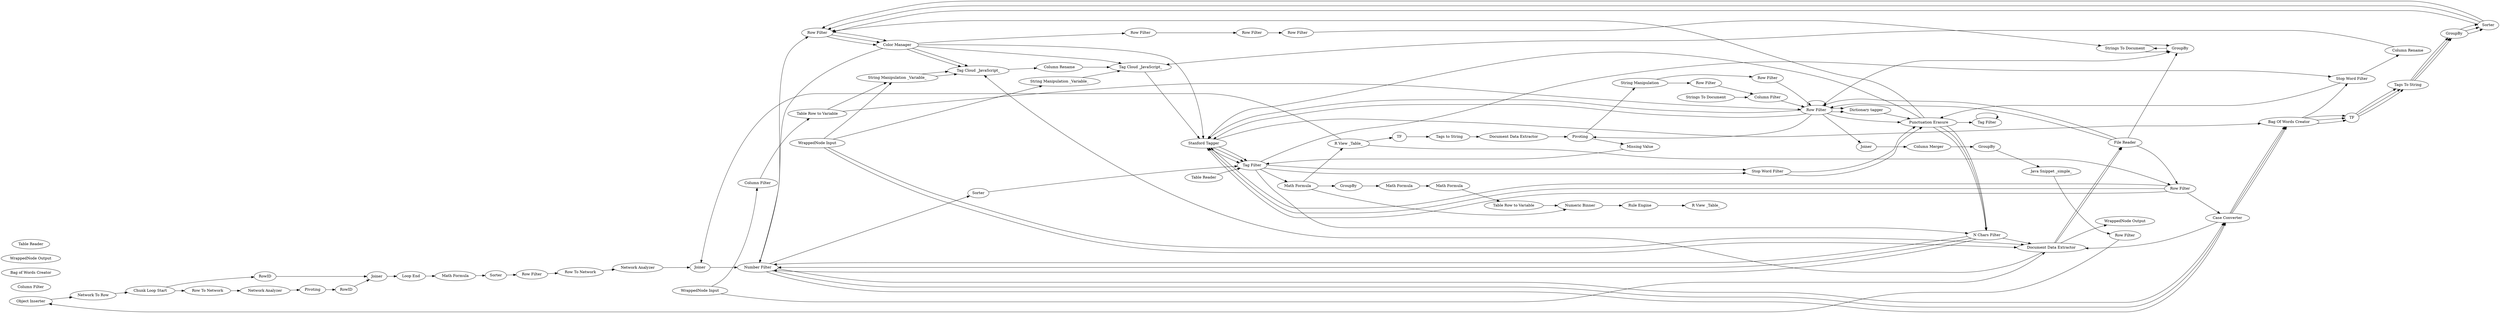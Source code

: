 digraph {
	65 [label="Object Inserter"]
	469 [label="Network To Row"]
	470 [label="Chunk Loop Start"]
	471 [label="Row To Network"]
	472 [label="Network Analyzer"]
	474 [label=Sorter]
	475 [label="Row Filter"]
	477 [label="Row To Network"]
	478 [label=Pivoting]
	482 [label="Math Formula"]
	483 [label=RowID]
	484 [label=RowID]
	485 [label=Joiner]
	486 [label="Loop End"]
	20 [label="Column Merger"]
	62 [label=GroupBy]
	78 [label="Java Snippet _simple_"]
	80 [label="Row Filter"]
	81 [label=Joiner]
	6 [label="Row Filter"]
	7 [label="Row Filter"]
	8 [label="Row Filter"]
	218 [label="String Manipulation"]
	219 [label="Row Filter"]
	33 [label="Row Filter"]
	34 [label="Row Filter"]
	188 [label="String Manipulation"]
	189 [label="String Manipulation"]
	219 [label="Column Filter"]
	220 [label="Column Filter"]
	221 [label="Column Filter"]
	210 [label="Network Analyzer"]
	212 [label=GroupBy]
	217 [label="Strings To Document"]
	218 [label="Strings To Document"]
	219 [label="Column Filter"]
	220 [label="Column Filter"]
	221 [label=Concatenate]
	58 [label=TF]
	60 [label="Tags to String"]
	171 [label="Math Formula"]
	176 [label=GroupBy]
	180 [label="Numeric Binner"]
	184 [label="Math Formula"]
	185 [label="Math Formula"]
	188 [label=Pivoting]
	214 [label="R View _Table_"]
	237 [label="Rule Engine"]
	238 [label="R View _Table_"]
	239 [label="Tag Filter"]
	240 [label="Missing Value"]
	241 [label="Bag of Words Creator"]
	242 [label="Document Data Extractor"]
	243 [label="Table Row to Variable"]
	244 [label="Table Reader"]
	248 [label="Value Lookup"]
	221 [label="Row Filter"]
	254 [label="Document Data Extractor"]
	260 [label="Tag Cloud _JavaScript_"]
	225 [label=TF]
	226 [label="Tags To String"]
	229 [label="Color Manager"]
	234 [label=GroupBy]
	245 [label=Sorter]
	246 [label="Row Filter"]
	248 [label="Tag Filter"]
	250 [label="Punctuation Erasure"]
	251 [label="N Chars Filter"]
	252 [label="Number Filter"]
	253 [label="Case Converter"]
	256 [label="Stanford Tagger"]
	257 [label="Bag Of Words Creator"]
	258 [label="Stop Word Filter"]
	267 [label="String Manipulation"]
	268 [label="WrappedNode Output"]
	270 [label="String Manipulation _Variable_"]
	274 [label="Column Filter"]
	275 [label="WrappedNode Input"]
	276 [label="Table Row to Variable"]
	249 [label="Dictionary tagger"]
	250 [label="Dictionary tagger"]
	199 [label=Sorter]
	248 [label="Color Manager"]
	251 [label="JavaScript Scatter Plot"]
	252 [label="WrappedNode Input"]
	254 [label="Row Filter"]
	255 [label="WrappedNode Output"]
	253 [label=Sorter]
	254 [label="Row Filter"]
	256 [label=Sorter]
	257 [label="Row Filter"]
	259 [label="Constant Value Column"]
	260 [label="Constant Value Column"]
	261 [label="Column Rename"]
	262 [label="Column Rename"]
	263 [label="WrappedNode Input"]
	264 [label="WrappedNode Output"]
	265 [label="Table Row to Variable"]
	266 [label=Joiner]
	221 [label="Row Filter"]
	254 [label="Document Data Extractor"]
	260 [label="Tag Cloud _JavaScript_"]
	263 [label="Row Filter"]
	225 [label=TF]
	226 [label="Tags To String"]
	229 [label="Color Manager"]
	234 [label=GroupBy]
	245 [label=Sorter]
	246 [label="Row Filter"]
	248 [label="Tag Filter"]
	250 [label="Punctuation Erasure"]
	251 [label="N Chars Filter"]
	252 [label="Number Filter"]
	253 [label="Case Converter"]
	256 [label="Stanford Tagger"]
	257 [label="Bag Of Words Creator"]
	259 [label="Stop Word Filter"]
	225 [label=TF]
	226 [label="Tags To String"]
	229 [label="Color Manager"]
	234 [label=GroupBy]
	245 [label=Sorter]
	246 [label="Row Filter"]
	248 [label="Tag Filter"]
	250 [label="Punctuation Erasure"]
	251 [label="N Chars Filter"]
	252 [label="Number Filter"]
	253 [label="Case Converter"]
	256 [label="Stanford Tagger"]
	257 [label="Bag Of Words Creator"]
	258 [label="Stop Word Filter"]
	266 [label="Tag Cloud _JavaScript_"]
	267 [label="String Manipulation"]
	268 [label="WrappedNode Output"]
	269 [label="String Manipulation _Variable_"]
	270 [label="String Manipulation _Variable_"]
	272 [label="WrappedNode Input"]
	265 [label="Table Reader"]
	267 [label="File Reader"]
	268 [label=Joiner]
	469 -> 470
	470 -> 471
	470 -> 483
	471 -> 472
	472 -> 478
	474 -> 475
	475 -> 477
	478 -> 484
	482 -> 474
	483 -> 485
	484 -> 485
	485 -> 486
	486 -> 482
	20 -> 62
	62 -> 78
	78 -> 80
	81 -> 20
	6 -> 7
	7 -> 8
	8 -> 218
	218 -> 212
	33 -> 220
	34 -> 221
	188 -> 189
	189 -> 33
	189 -> 34
	221 -> 188
	212 -> 218
	217 -> 220
	218 -> 212
	221 -> 221
	220 -> 221
	58 -> 60
	60 -> 242
	171 -> 243
	176 -> 184
	180 -> 237
	184 -> 171
	185 -> 176
	185 -> 180
	185 -> 238
	188 -> 240
	237 -> 214
	239 -> 239
	240 -> 248
	238 -> 58
	242 -> 188
	243 -> 180
	244 -> 248
	248 -> 185
	225 -> 226
	226 -> 234
	234 -> 245
	245 -> 246
	246 -> 229
	248 -> 258
	250 -> 251
	251 -> 252
	252 -> 253
	253 -> 257
	256 -> 248
	257 -> 225
	258 -> 250
	221 -> 256
	254 -> 267
	229 -> 260
	267 -> 221
	270 -> 260
	274 -> 276
	275 -> 274
	275 -> 254
	276 -> 221
	276 -> 270
	199 -> 248
	248 -> 251
	251 -> 254
	252 -> 199
	254 -> 255
	253 -> 254
	254 -> 260
	256 -> 257
	257 -> 259
	259 -> 262
	260 -> 261
	261 -> 266
	262 -> 266
	263 -> 256
	263 -> 253
	229 -> 256
	266 -> 256
	225 -> 226
	226 -> 234
	234 -> 245
	245 -> 246
	246 -> 229
	248 -> 259
	250 -> 251
	251 -> 252
	252 -> 253
	253 -> 257
	256 -> 248
	257 -> 225
	259 -> 250
	225 -> 226
	226 -> 234
	234 -> 245
	245 -> 246
	246 -> 229
	248 -> 258
	250 -> 251
	251 -> 252
	252 -> 253
	253 -> 257
	256 -> 248
	257 -> 225
	258 -> 250
	221 -> 256
	254 -> 267
	263 -> 256
	229 -> 260
	229 -> 266
	267 -> 263
	267 -> 221
	269 -> 266
	270 -> 260
	272 -> 254
	272 -> 254
	272 -> 269
	272 -> 270
	65 -> 469
	477 -> 210
	80 -> 65
	221 -> 81
	221 -> 212
	221 -> 249
	221 -> 250
	210 -> 268
	221 -> 249
	238 -> 263
	238 -> 268
	249 -> 250
	250 -> 239
	250 -> 246
	250 -> 256
	252 -> 246
	263 -> 256
	229 -> 252
	229 -> 6
	267 -> 212
	268 -> 252
	rankdir=LR
}
